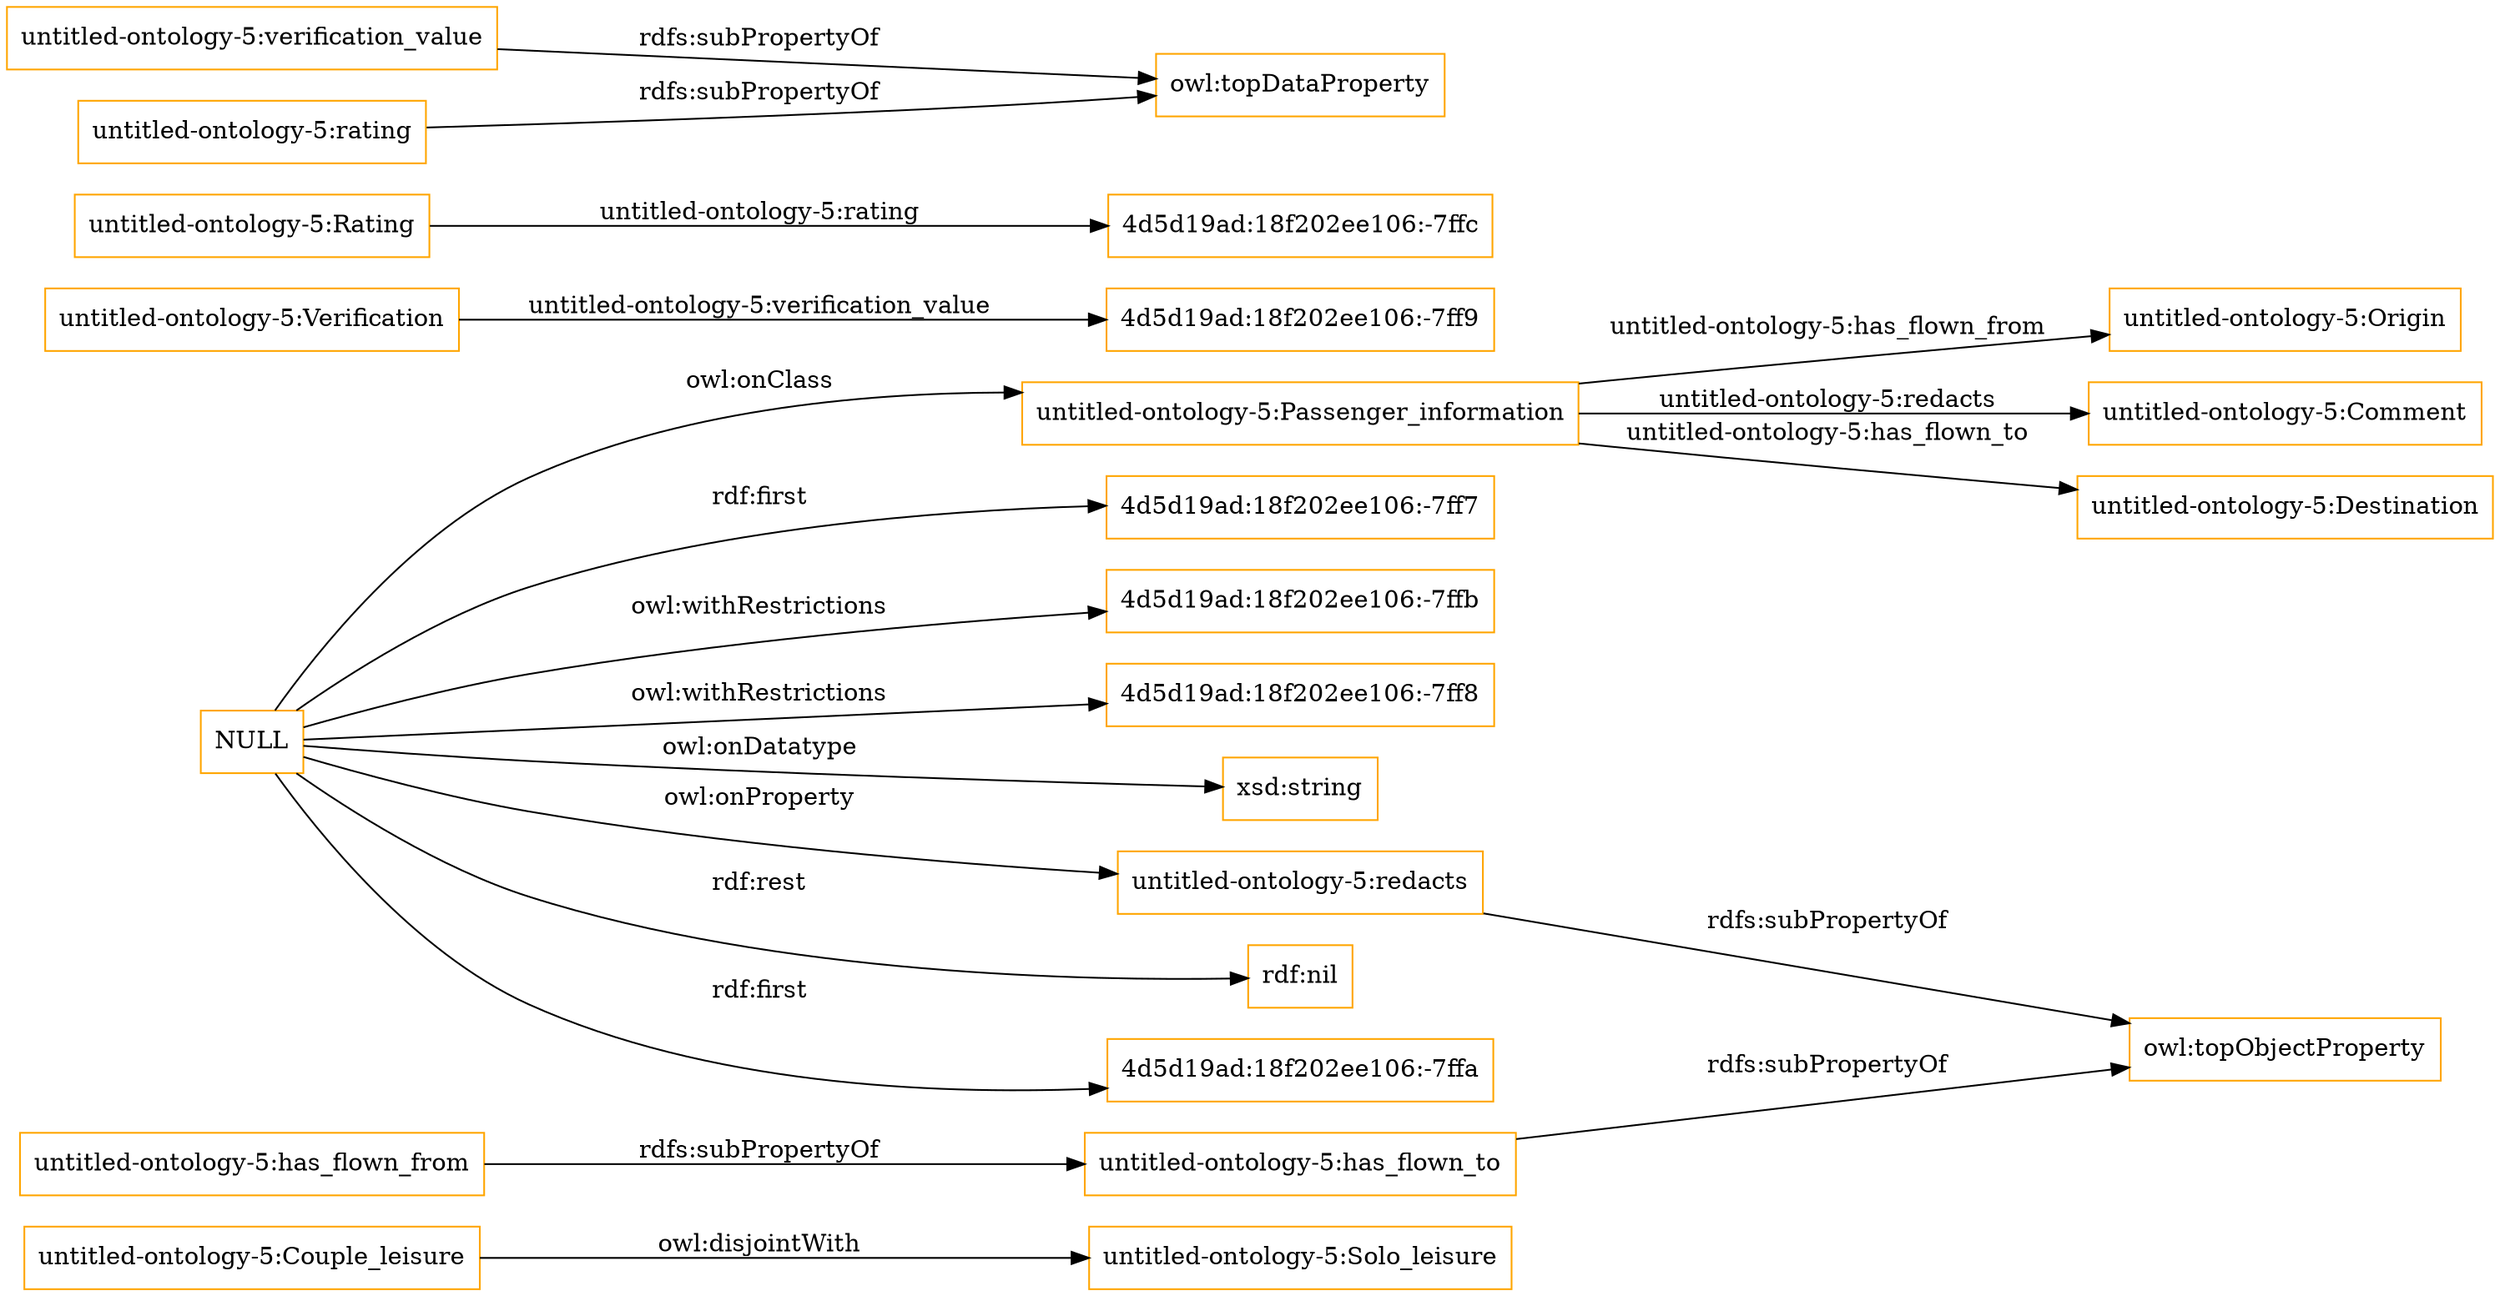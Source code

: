 digraph ar2dtool_diagram { 
rankdir=LR;
size="1501"
node [shape = rectangle, color="orange"]; "untitled-ontology-5:Couple_leisure" "untitled-ontology-5:Origin" "untitled-ontology-5:Comment" "untitled-ontology-5:Solo_leisure" "untitled-ontology-5:Verification" "untitled-ontology-5:Destination" "untitled-ontology-5:Rating" "untitled-ontology-5:Passenger_information" ; /*classes style*/
	"untitled-ontology-5:Couple_leisure" -> "untitled-ontology-5:Solo_leisure" [ label = "owl:disjointWith" ];
	"untitled-ontology-5:has_flown_from" -> "untitled-ontology-5:has_flown_to" [ label = "rdfs:subPropertyOf" ];
	"untitled-ontology-5:verification_value" -> "owl:topDataProperty" [ label = "rdfs:subPropertyOf" ];
	"untitled-ontology-5:has_flown_to" -> "owl:topObjectProperty" [ label = "rdfs:subPropertyOf" ];
	"untitled-ontology-5:rating" -> "owl:topDataProperty" [ label = "rdfs:subPropertyOf" ];
	"NULL" -> "4d5d19ad:18f202ee106:-7ff7" [ label = "rdf:first" ];
	"NULL" -> "4d5d19ad:18f202ee106:-7ffb" [ label = "owl:withRestrictions" ];
	"NULL" -> "4d5d19ad:18f202ee106:-7ff8" [ label = "owl:withRestrictions" ];
	"NULL" -> "xsd:string" [ label = "owl:onDatatype" ];
	"NULL" -> "untitled-ontology-5:Passenger_information" [ label = "owl:onClass" ];
	"NULL" -> "untitled-ontology-5:redacts" [ label = "owl:onProperty" ];
	"NULL" -> "rdf:nil" [ label = "rdf:rest" ];
	"NULL" -> "4d5d19ad:18f202ee106:-7ffa" [ label = "rdf:first" ];
	"untitled-ontology-5:redacts" -> "owl:topObjectProperty" [ label = "rdfs:subPropertyOf" ];
	"untitled-ontology-5:Verification" -> "4d5d19ad:18f202ee106:-7ff9" [ label = "untitled-ontology-5:verification_value" ];
	"untitled-ontology-5:Passenger_information" -> "untitled-ontology-5:Destination" [ label = "untitled-ontology-5:has_flown_to" ];
	"untitled-ontology-5:Rating" -> "4d5d19ad:18f202ee106:-7ffc" [ label = "untitled-ontology-5:rating" ];
	"untitled-ontology-5:Passenger_information" -> "untitled-ontology-5:Comment" [ label = "untitled-ontology-5:redacts" ];
	"untitled-ontology-5:Passenger_information" -> "untitled-ontology-5:Origin" [ label = "untitled-ontology-5:has_flown_from" ];

}
